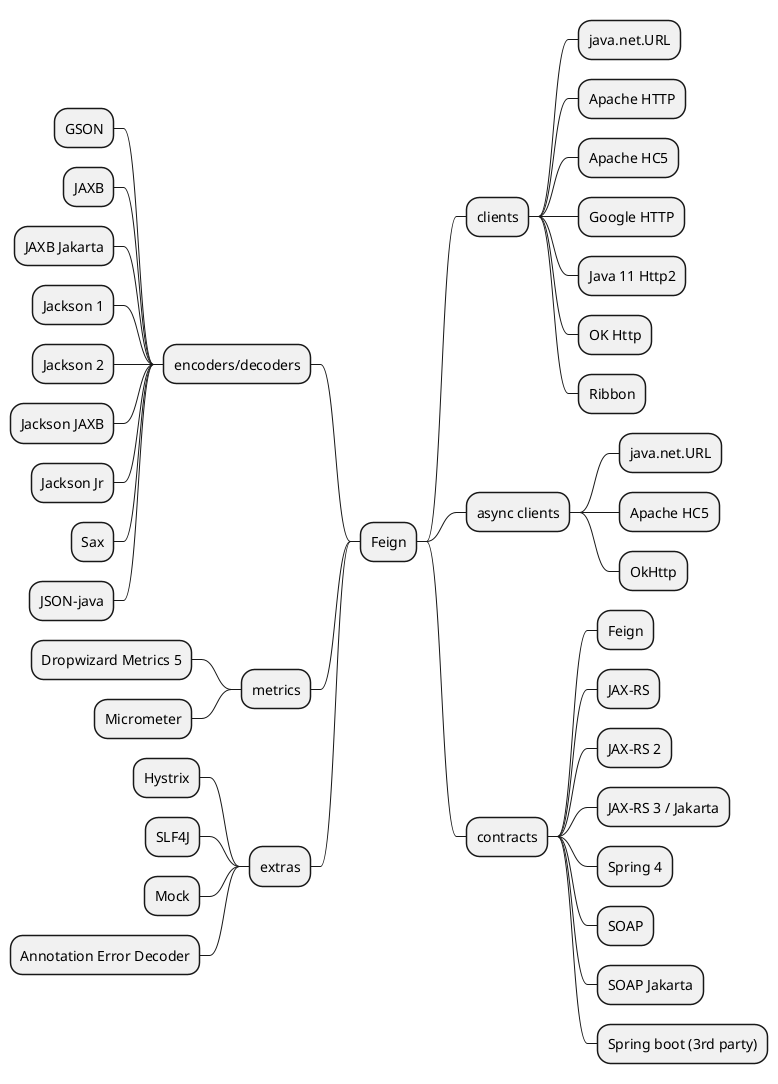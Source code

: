 @startmindmap
* Feign
** clients
*** java.net.URL
*** Apache HTTP
*** Apache HC5
*** Google HTTP
*** Java 11 Http2
*** OK Http
*** Ribbon
** async clients
*** java.net.URL
*** Apache HC5
*** OkHttp
** contracts
*** Feign
*** JAX-RS
*** JAX-RS 2
*** JAX-RS 3 / Jakarta
*** Spring 4
*** SOAP
*** SOAP Jakarta
*** Spring boot (3rd party)

left side

** encoders/decoders
*** GSON
*** JAXB
*** JAXB Jakarta
*** Jackson 1
*** Jackson 2
*** Jackson JAXB
*** Jackson Jr
*** Sax
*** JSON-java
** metrics
*** Dropwizard Metrics 5
*** Micrometer
** extras
*** Hystrix
*** SLF4J
*** Mock
*** Annotation Error Decoder
@endmindmap
